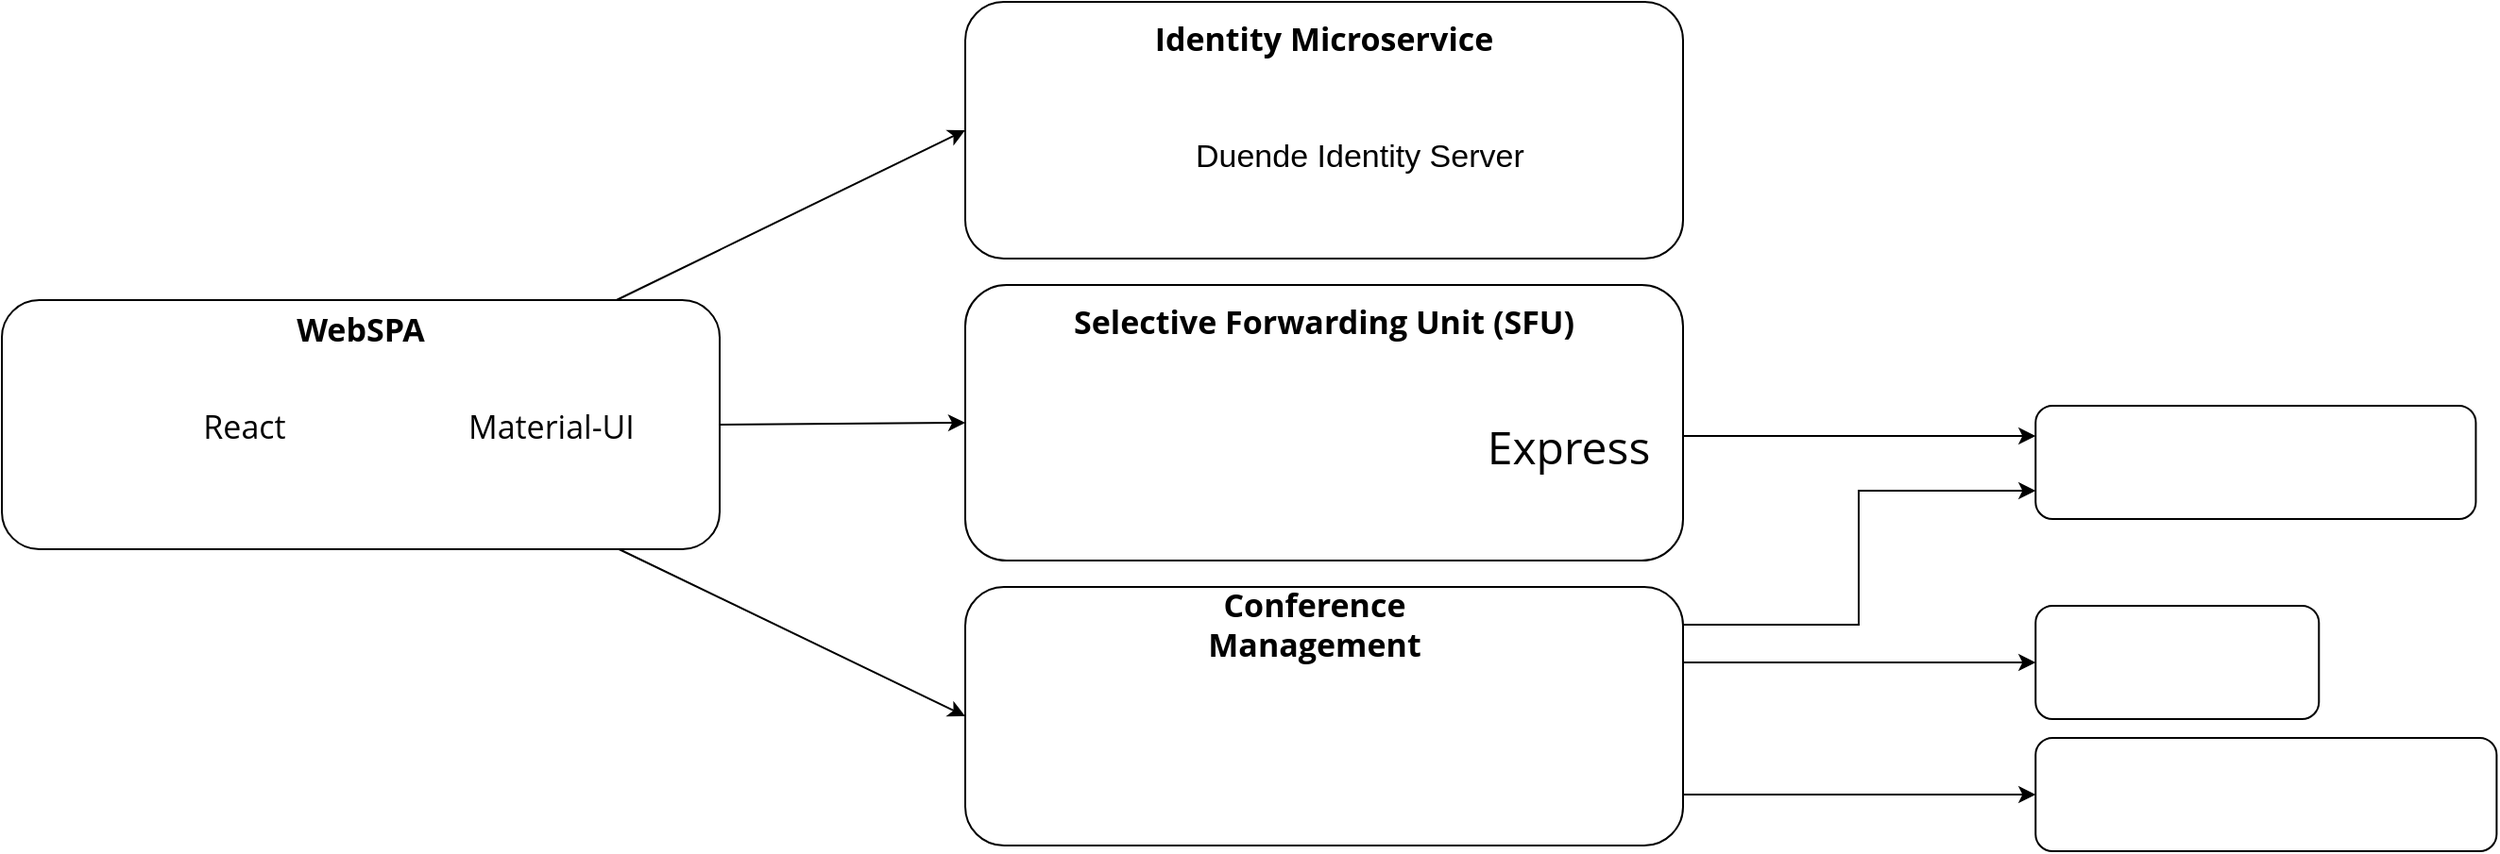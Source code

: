 <mxfile version="14.6.9" type="device"><diagram id="m0XEXdAxpmIizXTR55KM" name="Page-1"><mxGraphModel dx="2214" dy="1193" grid="1" gridSize="10" guides="1" tooltips="1" connect="1" arrows="1" fold="1" page="1" pageScale="1" pageWidth="2400" pageHeight="1200" math="0" shadow="0"><root><mxCell id="0"/><mxCell id="1" parent="0"/><mxCell id="lq7bPwFQq-vw7LrdkbXz-33" value="" style="rounded=1;whiteSpace=wrap;html=1;fontSize=14;align=center;container=1;" vertex="1" parent="1"><mxGeometry x="1576.64" y="560" width="244.07" height="60" as="geometry"/></mxCell><mxCell id="lq7bPwFQq-vw7LrdkbXz-25" value="" style="shape=image;verticalLabelPosition=bottom;labelBackgroundColor=#ffffff;verticalAlign=top;aspect=fixed;imageAspect=0;image=https://upload.wikimedia.org/wikipedia/commons/thumb/9/93/MongoDB_Logo.svg/1280px-MongoDB_Logo.svg.png;" vertex="1" parent="lq7bPwFQq-vw7LrdkbXz-33"><mxGeometry x="38.46" y="7.5" width="167.15" height="45" as="geometry"/></mxCell><mxCell id="lq7bPwFQq-vw7LrdkbXz-32" value="" style="rounded=1;whiteSpace=wrap;html=1;fontSize=14;align=center;container=1;" vertex="1" parent="1"><mxGeometry x="1576.64" y="490" width="150" height="60" as="geometry"/></mxCell><mxCell id="lq7bPwFQq-vw7LrdkbXz-23" value="" style="shape=image;verticalLabelPosition=bottom;labelBackgroundColor=#ffffff;verticalAlign=top;aspect=fixed;imageAspect=0;image=https://upload.wikimedia.org/wikipedia/commons/6/6b/Redis_Logo.svg;" vertex="1" parent="lq7bPwFQq-vw7LrdkbXz-32"><mxGeometry x="30.09" y="15" width="89.81" height="30" as="geometry"/></mxCell><mxCell id="lq7bPwFQq-vw7LrdkbXz-31" value="" style="rounded=1;whiteSpace=wrap;html=1;fontSize=14;align=center;container=1;" vertex="1" parent="1"><mxGeometry x="1576.64" y="384" width="233.07" height="60" as="geometry"><mxRectangle x="1576.64" y="384" width="50" height="40" as="alternateBounds"/></mxGeometry></mxCell><mxCell id="lq7bPwFQq-vw7LrdkbXz-27" value="" style="shape=image;verticalLabelPosition=bottom;labelBackgroundColor=#ffffff;verticalAlign=top;aspect=fixed;imageAspect=0;image=https://upload.wikimedia.org/wikipedia/commons/thumb/7/71/RabbitMQ_logo.svg/1200px-RabbitMQ_logo.svg.png;" vertex="1" parent="lq7bPwFQq-vw7LrdkbXz-31"><mxGeometry x="33.51" y="17.07" width="166.04" height="25.86" as="geometry"/></mxCell><mxCell id="lq7bPwFQq-vw7LrdkbXz-4" value="" style="rounded=1;whiteSpace=wrap;html=1;container=1;" vertex="1" parent="1"><mxGeometry x="1010" y="170" width="380" height="136" as="geometry"/></mxCell><mxCell id="lq7bPwFQq-vw7LrdkbXz-6" value="Duende Identity Server" style="shape=image;verticalLabelPosition=middle;labelBackgroundColor=#ffffff;verticalAlign=middle;aspect=fixed;imageAspect=0;image=https://avatars.githubusercontent.com/u/67868775?s=200&amp;v=4;labelPosition=right;align=left;fontSize=17;" vertex="1" parent="lq7bPwFQq-vw7LrdkbXz-4"><mxGeometry x="80.0" y="60" width="40" height="40" as="geometry"/></mxCell><mxCell id="lq7bPwFQq-vw7LrdkbXz-5" value="&lt;font style=&quot;font-size: 17px&quot;&gt;&lt;b&gt;Identity Microservice&lt;/b&gt;&lt;/font&gt;" style="text;html=1;strokeColor=none;fillColor=none;align=center;verticalAlign=middle;whiteSpace=wrap;rounded=0;fontFamily=Open Sans;fontSource=https%3A%2F%2Ffonts.googleapis.com%2Fcss%3Ffamily%3DOpen%2BSans;" vertex="1" parent="lq7bPwFQq-vw7LrdkbXz-4"><mxGeometry x="85.0" y="10" width="210" height="20" as="geometry"/></mxCell><mxCell id="lq7bPwFQq-vw7LrdkbXz-29" style="edgeStyle=orthogonalEdgeStyle;rounded=0;orthogonalLoop=1;jettySize=auto;html=1;fontSize=14;" edge="1" parent="1" source="lq7bPwFQq-vw7LrdkbXz-8" target="lq7bPwFQq-vw7LrdkbXz-31"><mxGeometry relative="1" as="geometry"><mxPoint x="1560" y="425" as="targetPoint"/><Array as="points"><mxPoint x="1490" y="400"/><mxPoint x="1490" y="400"/></Array></mxGeometry></mxCell><mxCell id="lq7bPwFQq-vw7LrdkbXz-8" value="" style="rounded=1;whiteSpace=wrap;html=1;container=1;" vertex="1" parent="1"><mxGeometry x="1009.995" y="320" width="380" height="146" as="geometry"/></mxCell><mxCell id="lq7bPwFQq-vw7LrdkbXz-14" value="" style="shape=image;verticalLabelPosition=bottom;labelBackgroundColor=#ffffff;verticalAlign=top;aspect=fixed;imageAspect=0;image=https://upload.wikimedia.org/wikipedia/commons/thumb/d/d9/Node.js_logo.svg/1280px-Node.js_logo.svg.png;" vertex="1" parent="lq7bPwFQq-vw7LrdkbXz-8"><mxGeometry x="29.005" y="69.003" width="81.76" height="50" as="geometry"/></mxCell><mxCell id="lq7bPwFQq-vw7LrdkbXz-18" value="" style="shape=image;verticalLabelPosition=bottom;labelBackgroundColor=#ffffff;verticalAlign=top;aspect=fixed;imageAspect=0;image=https://static.wixstatic.com/media/13cf03_7dcf52e6bbe5471d88b76ddec4534f0d~mv2.png/v1/crop/x_0,y_189,w_1088,h_243/fill/w_430,h_116,al_c,q_85,usm_0.66_1.00_0.01/13cf03_7dcf52e6bbe5471d88b76ddec4534f0d~mv2.webp;" vertex="1" parent="lq7bPwFQq-vw7LrdkbXz-8"><mxGeometry x="139.005" y="71.003" width="111.21" height="30" as="geometry"/></mxCell><mxCell id="lq7bPwFQq-vw7LrdkbXz-15" value="&lt;font data-font-src=&quot;https://fonts.googleapis.com/css?family=Open+Sans&quot; style=&quot;font-size: 24px&quot; face=&quot;Open Sans&quot;&gt;Express&lt;/font&gt;" style="text;html=1;strokeColor=none;fillColor=none;align=center;verticalAlign=middle;whiteSpace=wrap;rounded=0;fontSize=26;" vertex="1" parent="lq7bPwFQq-vw7LrdkbXz-8"><mxGeometry x="290.01" y="72.67" width="58.915" height="26.667" as="geometry"/></mxCell><mxCell id="lq7bPwFQq-vw7LrdkbXz-9" value="&lt;b&gt;&lt;font style=&quot;font-size: 17px&quot;&gt;Selective Forwarding Unit (SFU)&lt;/font&gt;&lt;/b&gt;" style="text;html=1;strokeColor=none;fillColor=none;align=center;verticalAlign=middle;whiteSpace=wrap;rounded=0;fontFamily=Open Sans;fontSource=https%3A%2F%2Ffonts.googleapis.com%2Fcss%3Ffamily%3DOpen%2BSans;" vertex="1" parent="lq7bPwFQq-vw7LrdkbXz-8"><mxGeometry x="30.005" y="10" width="320" height="20" as="geometry"/></mxCell><mxCell id="lq7bPwFQq-vw7LrdkbXz-43" style="edgeStyle=orthogonalEdgeStyle;rounded=0;orthogonalLoop=1;jettySize=auto;html=1;entryX=0;entryY=0.75;entryDx=0;entryDy=0;fontFamily=Open Sans;fontSource=https%3A%2F%2Ffonts.googleapis.com%2Fcss%3Ffamily%3DOpen%2BSans;fontSize=17;" edge="1" parent="1" source="lq7bPwFQq-vw7LrdkbXz-20" target="lq7bPwFQq-vw7LrdkbXz-31"><mxGeometry relative="1" as="geometry"><Array as="points"><mxPoint x="1483" y="500"/><mxPoint x="1483" y="429"/></Array></mxGeometry></mxCell><mxCell id="lq7bPwFQq-vw7LrdkbXz-45" style="edgeStyle=orthogonalEdgeStyle;rounded=0;orthogonalLoop=1;jettySize=auto;html=1;entryX=0;entryY=0.5;entryDx=0;entryDy=0;fontFamily=Open Sans;fontSource=https%3A%2F%2Ffonts.googleapis.com%2Fcss%3Ffamily%3DOpen%2BSans;fontSize=17;" edge="1" parent="1" source="lq7bPwFQq-vw7LrdkbXz-20" target="lq7bPwFQq-vw7LrdkbXz-33"><mxGeometry relative="1" as="geometry"><Array as="points"><mxPoint x="1510" y="590"/><mxPoint x="1510" y="590"/></Array></mxGeometry></mxCell><mxCell id="lq7bPwFQq-vw7LrdkbXz-46" style="edgeStyle=orthogonalEdgeStyle;rounded=0;orthogonalLoop=1;jettySize=auto;html=1;entryX=0;entryY=0.5;entryDx=0;entryDy=0;fontFamily=Open Sans;fontSource=https%3A%2F%2Ffonts.googleapis.com%2Fcss%3Ffamily%3DOpen%2BSans;fontSize=17;" edge="1" parent="1" source="lq7bPwFQq-vw7LrdkbXz-20" target="lq7bPwFQq-vw7LrdkbXz-32"><mxGeometry relative="1" as="geometry"><Array as="points"><mxPoint x="1490" y="520"/><mxPoint x="1490" y="520"/></Array></mxGeometry></mxCell><mxCell id="lq7bPwFQq-vw7LrdkbXz-20" value="" style="rounded=1;whiteSpace=wrap;html=1;container=1;" vertex="1" parent="1"><mxGeometry x="1010" y="480" width="380" height="137" as="geometry"/></mxCell><mxCell id="lq7bPwFQq-vw7LrdkbXz-21" value="&lt;b&gt;&lt;font style=&quot;font-size: 17px&quot;&gt;Conference Management&lt;/font&gt;&lt;/b&gt;" style="text;html=1;strokeColor=none;fillColor=none;align=center;verticalAlign=middle;whiteSpace=wrap;rounded=0;fontFamily=Open Sans;fontSource=https%3A%2F%2Ffonts.googleapis.com%2Fcss%3Ffamily%3DOpen%2BSans;" vertex="1" parent="lq7bPwFQq-vw7LrdkbXz-20"><mxGeometry x="80.39" y="10" width="210" height="20" as="geometry"/></mxCell><mxCell id="lq7bPwFQq-vw7LrdkbXz-22" value="" style="shape=image;verticalLabelPosition=bottom;labelBackgroundColor=#ffffff;verticalAlign=top;aspect=fixed;imageAspect=0;image=https://www.exentials.net/wp-content/uploads/2019/09/ASP-NET-Core-Logo-1.png;" vertex="1" parent="lq7bPwFQq-vw7LrdkbXz-20"><mxGeometry x="115" y="60" width="150.72" height="40" as="geometry"/></mxCell><mxCell id="lq7bPwFQq-vw7LrdkbXz-48" style="orthogonalLoop=1;jettySize=auto;html=1;entryX=0;entryY=0.5;entryDx=0;entryDy=0;fontFamily=Open Sans;fontSource=https%3A%2F%2Ffonts.googleapis.com%2Fcss%3Ffamily%3DOpen%2BSans;fontSize=17;rounded=1;" edge="1" parent="1" source="lq7bPwFQq-vw7LrdkbXz-36" target="lq7bPwFQq-vw7LrdkbXz-4"><mxGeometry relative="1" as="geometry"/></mxCell><mxCell id="lq7bPwFQq-vw7LrdkbXz-36" value="" style="rounded=1;whiteSpace=wrap;html=1;container=1;" vertex="1" parent="1"><mxGeometry x="500" y="328" width="380" height="132" as="geometry"><mxRectangle x="540" y="348" width="50" height="40" as="alternateBounds"/></mxGeometry></mxCell><mxCell id="lq7bPwFQq-vw7LrdkbXz-39" value="React" style="shape=image;verticalLabelPosition=middle;labelBackgroundColor=#ffffff;verticalAlign=middle;aspect=fixed;imageAspect=0;image=https://upload.wikimedia.org/wikipedia/commons/thumb/a/a7/React-icon.svg/1280px-React-icon.svg.png;labelPosition=right;align=left;fontFamily=Open Sans;fontSource=https%3A%2F%2Ffonts.googleapis.com%2Fcss%3Ffamily%3DOpen%2BSans;fontSize=17;" vertex="1" parent="lq7bPwFQq-vw7LrdkbXz-36"><mxGeometry x="40" y="43.154" width="64.67" height="45.77" as="geometry"/></mxCell><mxCell id="lq7bPwFQq-vw7LrdkbXz-40" value="Material-UI" style="shape=image;verticalLabelPosition=middle;labelBackgroundColor=#ffffff;verticalAlign=middle;aspect=fixed;imageAspect=0;image=https://material-ui.com/static/logo.png;fontFamily=Open Sans;fontSource=https%3A%2F%2Ffonts.googleapis.com%2Fcss%3Ffamily%3DOpen%2BSans;fontSize=17;labelPosition=right;align=left;" vertex="1" parent="lq7bPwFQq-vw7LrdkbXz-36"><mxGeometry x="200" y="43.539" width="45" height="45" as="geometry"/></mxCell><mxCell id="lq7bPwFQq-vw7LrdkbXz-37" value="&lt;font style=&quot;font-size: 17px&quot;&gt;&lt;b&gt;WebSPA&lt;/b&gt;&lt;/font&gt;" style="text;html=1;strokeColor=none;fillColor=none;align=center;verticalAlign=middle;whiteSpace=wrap;rounded=0;fontFamily=Open Sans;fontSource=https%3A%2F%2Ffonts.googleapis.com%2Fcss%3Ffamily%3DOpen%2BSans;" vertex="1" parent="lq7bPwFQq-vw7LrdkbXz-36"><mxGeometry x="85" y="6.092" width="210" height="20.308" as="geometry"/></mxCell><mxCell id="lq7bPwFQq-vw7LrdkbXz-49" style="orthogonalLoop=1;jettySize=auto;html=1;entryX=0;entryY=0.5;entryDx=0;entryDy=0;fontFamily=Open Sans;fontSource=https%3A%2F%2Ffonts.googleapis.com%2Fcss%3Ffamily%3DOpen%2BSans;fontSize=17;rounded=1;exitX=1;exitY=0.5;exitDx=0;exitDy=0;" edge="1" parent="1" source="lq7bPwFQq-vw7LrdkbXz-36" target="lq7bPwFQq-vw7LrdkbXz-8"><mxGeometry relative="1" as="geometry"><mxPoint x="835.385" y="338" as="sourcePoint"/><mxPoint x="1020" y="248" as="targetPoint"/></mxGeometry></mxCell><mxCell id="lq7bPwFQq-vw7LrdkbXz-50" style="orthogonalLoop=1;jettySize=auto;html=1;entryX=0;entryY=0.5;entryDx=0;entryDy=0;fontFamily=Open Sans;fontSource=https%3A%2F%2Ffonts.googleapis.com%2Fcss%3Ffamily%3DOpen%2BSans;fontSize=17;rounded=1;" edge="1" parent="1" source="lq7bPwFQq-vw7LrdkbXz-36" target="lq7bPwFQq-vw7LrdkbXz-20"><mxGeometry relative="1" as="geometry"><mxPoint x="890" y="404" as="sourcePoint"/><mxPoint x="1019.995" y="403" as="targetPoint"/></mxGeometry></mxCell></root></mxGraphModel></diagram></mxfile>